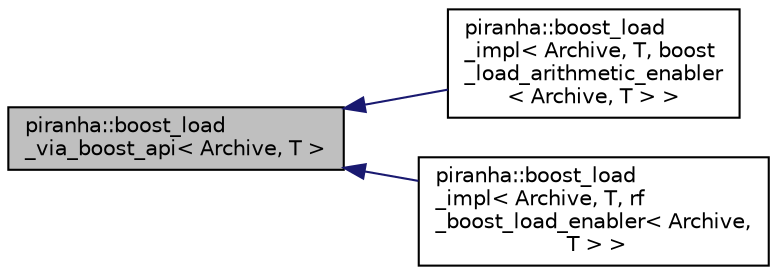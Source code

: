 digraph "piranha::boost_load_via_boost_api&lt; Archive, T &gt;"
{
  edge [fontname="Helvetica",fontsize="10",labelfontname="Helvetica",labelfontsize="10"];
  node [fontname="Helvetica",fontsize="10",shape=record];
  rankdir="LR";
  Node0 [label="piranha::boost_load\l_via_boost_api\< Archive, T \>",height=0.2,width=0.4,color="black", fillcolor="grey75", style="filled", fontcolor="black"];
  Node0 -> Node1 [dir="back",color="midnightblue",fontsize="10",style="solid",fontname="Helvetica"];
  Node1 [label="piranha::boost_load\l_impl\< Archive, T, boost\l_load_arithmetic_enabler\l\< Archive, T \> \>",height=0.2,width=0.4,color="black", fillcolor="white", style="filled",URL="$structpiranha_1_1boost__load__impl_3_01_archive_00_01_t_00_01boost__load__arithmetic__enabler_3_01_archive_00_01_t_01_4_01_4.html",tooltip="Specialisation of piranha::boost_load() for arithmetic types. "];
  Node0 -> Node2 [dir="back",color="midnightblue",fontsize="10",style="solid",fontname="Helvetica"];
  Node2 [label="piranha::boost_load\l_impl\< Archive, T, rf\l_boost_load_enabler\< Archive,\l T \> \>",height=0.2,width=0.4,color="black", fillcolor="white", style="filled",URL="$structpiranha_1_1boost__load__impl_3_01_archive_00_01_t_00_01rf__boost__load__enabler_3_01_archive_00_01_t_01_4_01_4.html",tooltip="Specialisation of piranha::boost_load() for piranha::rational_function. "];
}
